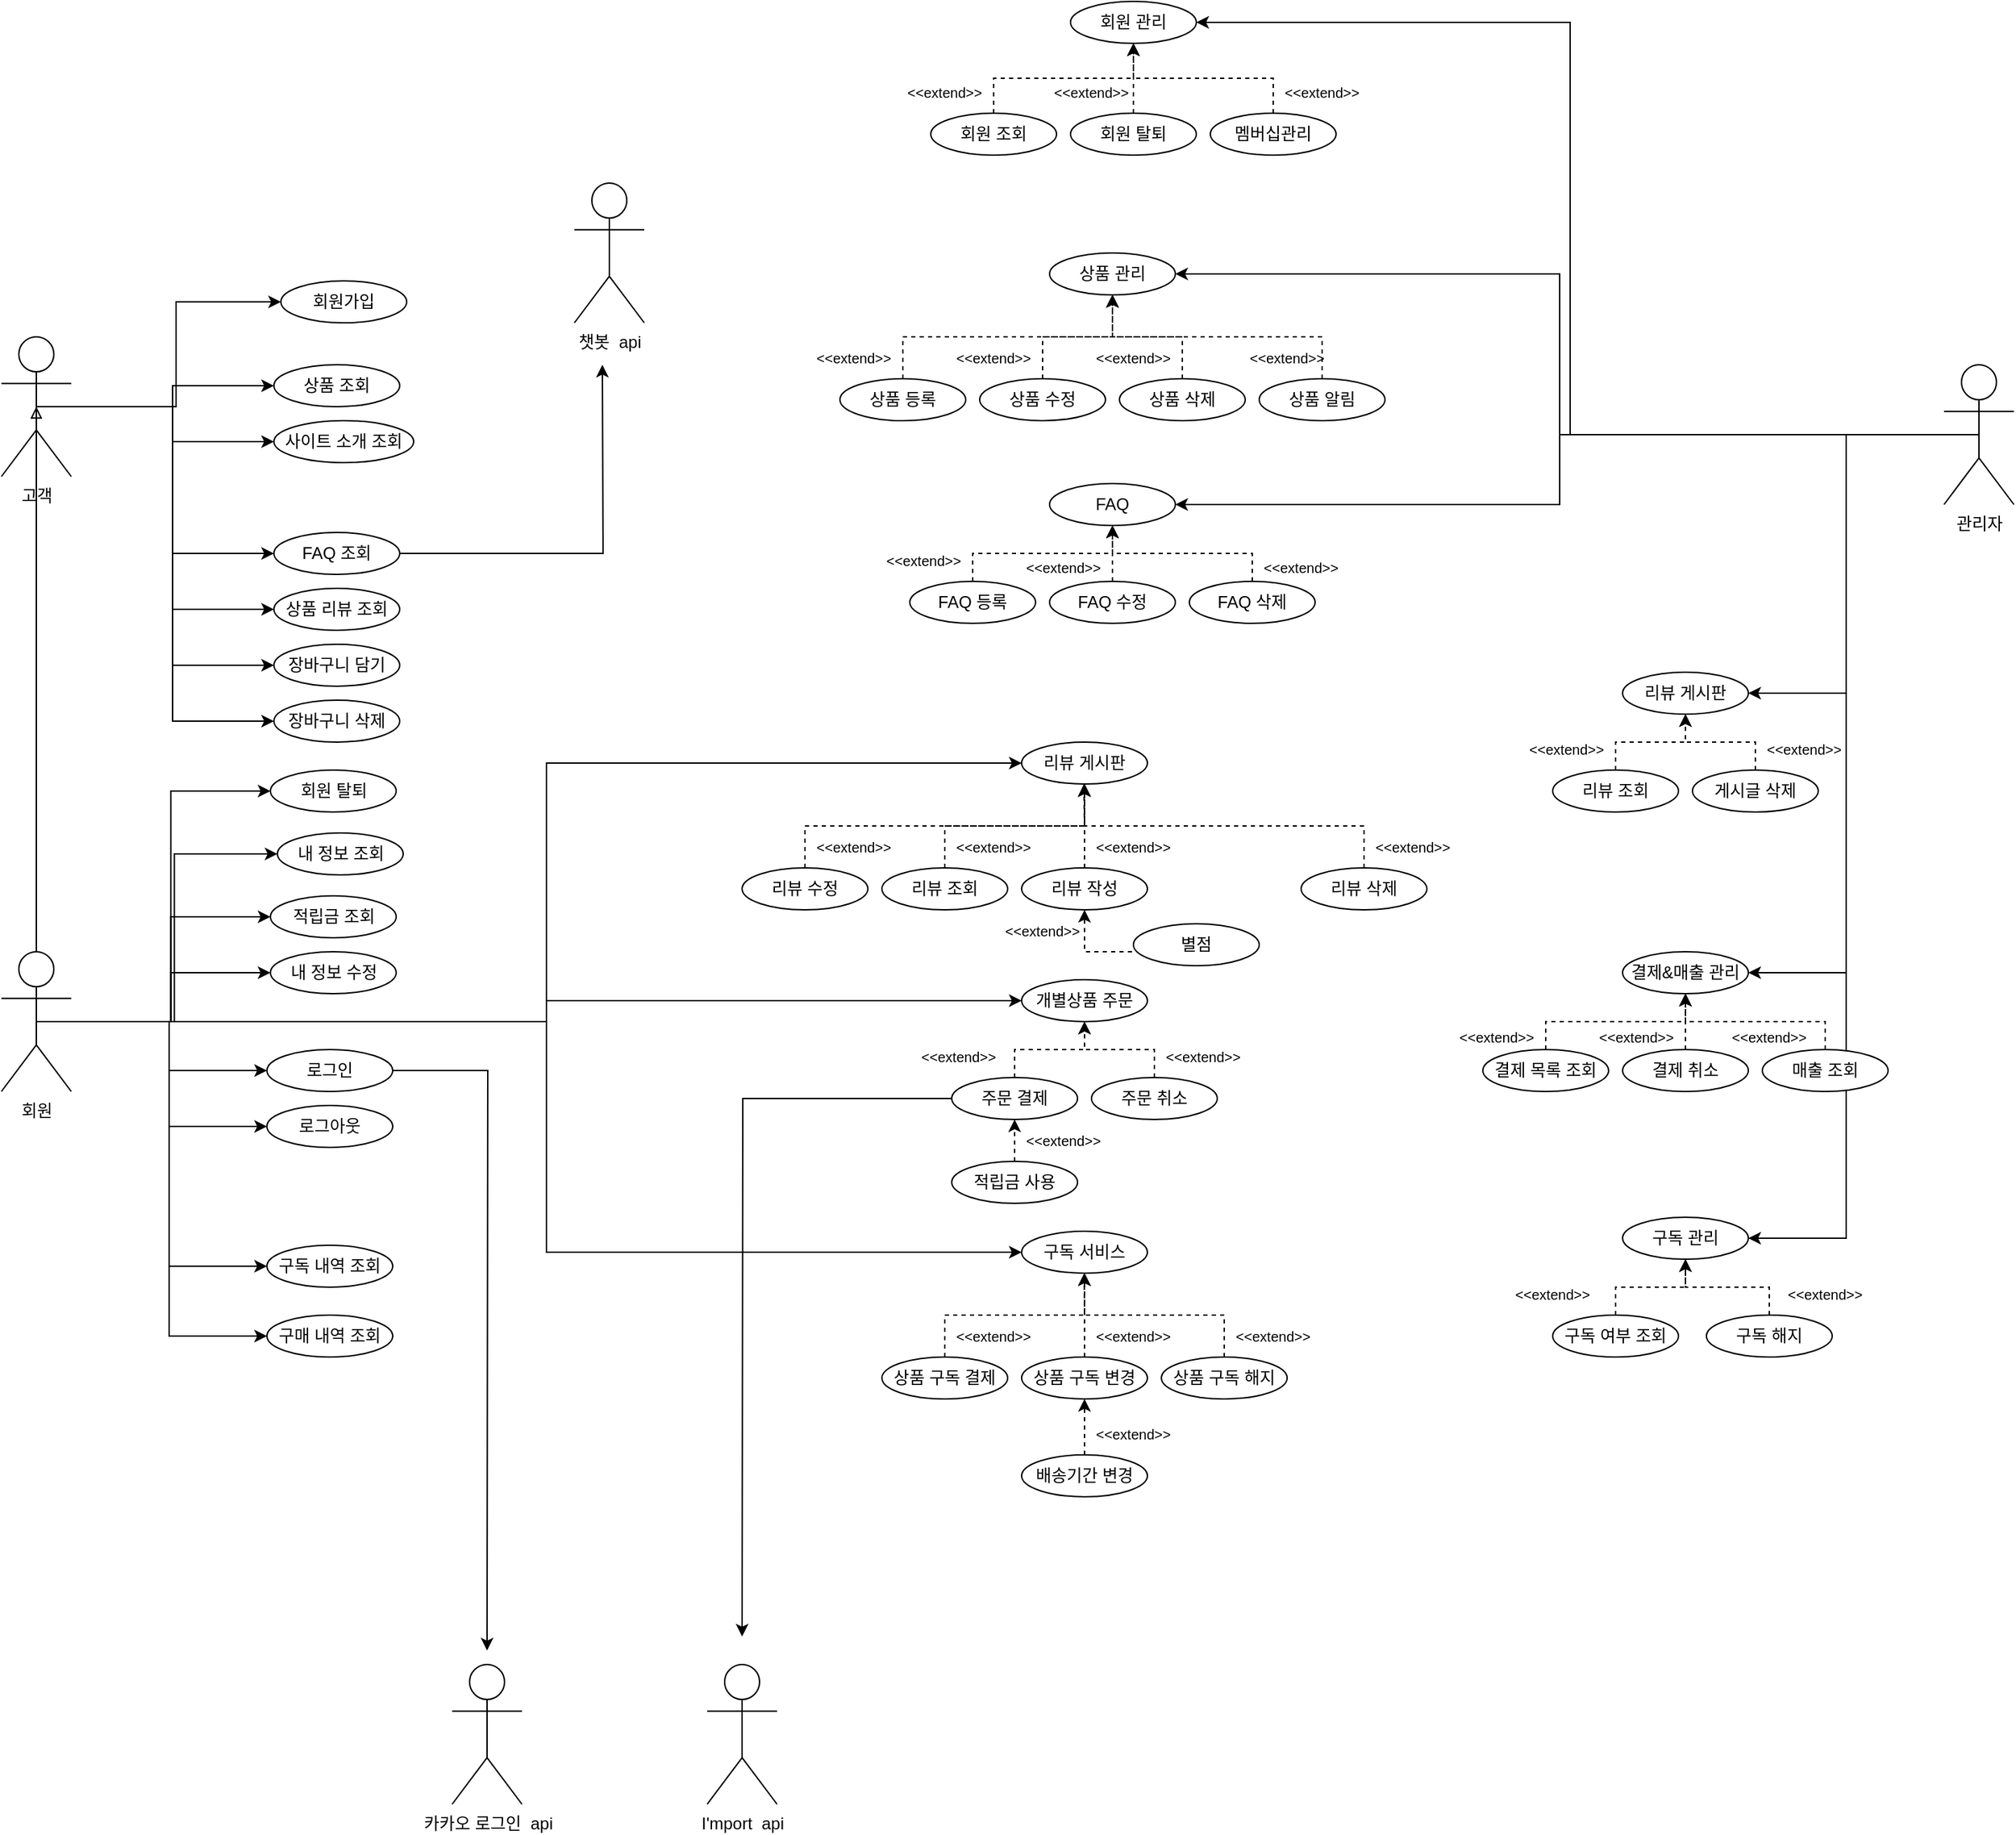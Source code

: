 <mxfile version="20.0.4" type="github">
  <diagram id="iUqigSehilur1FHUiSGE" name="Page-1">
    <mxGraphModel dx="2926" dy="2424" grid="1" gridSize="10" guides="1" tooltips="1" connect="1" arrows="1" fold="1" page="1" pageScale="1" pageWidth="1600" pageHeight="900" math="0" shadow="0">
      <root>
        <object label="" uglory="" id="0">
          <mxCell />
        </object>
        <mxCell id="1" parent="0" />
        <mxCell id="C1W2C7GjTu1IYE07mum1-136" style="edgeStyle=orthogonalEdgeStyle;rounded=0;orthogonalLoop=1;jettySize=auto;html=1;exitX=0.5;exitY=0.5;exitDx=0;exitDy=0;exitPerimeter=0;entryX=0;entryY=0.5;entryDx=0;entryDy=0;fontSize=10;" edge="1" parent="1" source="C1W2C7GjTu1IYE07mum1-1" target="C1W2C7GjTu1IYE07mum1-29">
          <mxGeometry relative="1" as="geometry" />
        </mxCell>
        <mxCell id="C1W2C7GjTu1IYE07mum1-138" style="edgeStyle=orthogonalEdgeStyle;rounded=0;orthogonalLoop=1;jettySize=auto;html=1;exitX=0.5;exitY=0.5;exitDx=0;exitDy=0;exitPerimeter=0;entryX=0;entryY=0.5;entryDx=0;entryDy=0;fontSize=10;" edge="1" parent="1" source="C1W2C7GjTu1IYE07mum1-1" target="C1W2C7GjTu1IYE07mum1-27">
          <mxGeometry relative="1" as="geometry" />
        </mxCell>
        <mxCell id="C1W2C7GjTu1IYE07mum1-139" style="edgeStyle=orthogonalEdgeStyle;rounded=0;orthogonalLoop=1;jettySize=auto;html=1;exitX=0.5;exitY=0.5;exitDx=0;exitDy=0;exitPerimeter=0;entryX=0;entryY=0.5;entryDx=0;entryDy=0;fontSize=10;" edge="1" parent="1" source="C1W2C7GjTu1IYE07mum1-1" target="C1W2C7GjTu1IYE07mum1-32">
          <mxGeometry relative="1" as="geometry" />
        </mxCell>
        <mxCell id="C1W2C7GjTu1IYE07mum1-140" style="edgeStyle=orthogonalEdgeStyle;rounded=0;orthogonalLoop=1;jettySize=auto;html=1;exitX=0.5;exitY=0.5;exitDx=0;exitDy=0;exitPerimeter=0;entryX=0;entryY=0.5;entryDx=0;entryDy=0;fontSize=10;" edge="1" parent="1" source="C1W2C7GjTu1IYE07mum1-1" target="C1W2C7GjTu1IYE07mum1-28">
          <mxGeometry relative="1" as="geometry" />
        </mxCell>
        <mxCell id="C1W2C7GjTu1IYE07mum1-141" style="edgeStyle=orthogonalEdgeStyle;rounded=0;orthogonalLoop=1;jettySize=auto;html=1;exitX=0.5;exitY=0.5;exitDx=0;exitDy=0;exitPerimeter=0;entryX=0;entryY=0.5;entryDx=0;entryDy=0;fontSize=10;" edge="1" parent="1" source="C1W2C7GjTu1IYE07mum1-1" target="C1W2C7GjTu1IYE07mum1-24">
          <mxGeometry relative="1" as="geometry" />
        </mxCell>
        <mxCell id="C1W2C7GjTu1IYE07mum1-142" style="edgeStyle=orthogonalEdgeStyle;rounded=0;orthogonalLoop=1;jettySize=auto;html=1;exitX=0.5;exitY=0.5;exitDx=0;exitDy=0;exitPerimeter=0;entryX=0;entryY=0.5;entryDx=0;entryDy=0;fontSize=10;" edge="1" parent="1" source="C1W2C7GjTu1IYE07mum1-1" target="C1W2C7GjTu1IYE07mum1-25">
          <mxGeometry relative="1" as="geometry" />
        </mxCell>
        <mxCell id="C1W2C7GjTu1IYE07mum1-144" style="edgeStyle=orthogonalEdgeStyle;rounded=0;orthogonalLoop=1;jettySize=auto;html=1;exitX=0.5;exitY=0.5;exitDx=0;exitDy=0;exitPerimeter=0;entryX=0;entryY=0.5;entryDx=0;entryDy=0;fontSize=10;" edge="1" parent="1" source="C1W2C7GjTu1IYE07mum1-1" target="C1W2C7GjTu1IYE07mum1-36">
          <mxGeometry relative="1" as="geometry" />
        </mxCell>
        <mxCell id="C1W2C7GjTu1IYE07mum1-145" style="edgeStyle=orthogonalEdgeStyle;rounded=0;orthogonalLoop=1;jettySize=auto;html=1;exitX=0.5;exitY=0.5;exitDx=0;exitDy=0;exitPerimeter=0;entryX=0;entryY=0.5;entryDx=0;entryDy=0;fontSize=10;" edge="1" parent="1" source="C1W2C7GjTu1IYE07mum1-1" target="C1W2C7GjTu1IYE07mum1-33">
          <mxGeometry relative="1" as="geometry" />
        </mxCell>
        <mxCell id="C1W2C7GjTu1IYE07mum1-146" style="edgeStyle=orthogonalEdgeStyle;rounded=0;orthogonalLoop=1;jettySize=auto;html=1;exitX=0.5;exitY=0.5;exitDx=0;exitDy=0;exitPerimeter=0;entryX=0;entryY=0.5;entryDx=0;entryDy=0;fontSize=10;" edge="1" parent="1" source="C1W2C7GjTu1IYE07mum1-1" target="C1W2C7GjTu1IYE07mum1-38">
          <mxGeometry relative="1" as="geometry" />
        </mxCell>
        <mxCell id="C1W2C7GjTu1IYE07mum1-147" style="edgeStyle=orthogonalEdgeStyle;rounded=0;orthogonalLoop=1;jettySize=auto;html=1;exitX=0.5;exitY=0.5;exitDx=0;exitDy=0;exitPerimeter=0;entryX=0;entryY=0.5;entryDx=0;entryDy=0;fontSize=10;" edge="1" parent="1" source="C1W2C7GjTu1IYE07mum1-1" target="C1W2C7GjTu1IYE07mum1-50">
          <mxGeometry relative="1" as="geometry" />
        </mxCell>
        <mxCell id="C1W2C7GjTu1IYE07mum1-149" style="edgeStyle=orthogonalEdgeStyle;rounded=0;orthogonalLoop=1;jettySize=auto;html=1;exitX=0.5;exitY=0.5;exitDx=0;exitDy=0;exitPerimeter=0;entryX=0;entryY=0.5;entryDx=0;entryDy=0;fontSize=10;" edge="1" parent="1" source="C1W2C7GjTu1IYE07mum1-1" target="C1W2C7GjTu1IYE07mum1-48">
          <mxGeometry relative="1" as="geometry" />
        </mxCell>
        <mxCell id="C1W2C7GjTu1IYE07mum1-151" style="edgeStyle=orthogonalEdgeStyle;rounded=0;orthogonalLoop=1;jettySize=auto;html=1;exitX=0.5;exitY=0.5;exitDx=0;exitDy=0;exitPerimeter=0;entryX=0.5;entryY=0.5;entryDx=0;entryDy=0;entryPerimeter=0;fontSize=10;endArrow=block;endFill=0;" edge="1" parent="1" source="C1W2C7GjTu1IYE07mum1-1" target="C1W2C7GjTu1IYE07mum1-4">
          <mxGeometry relative="1" as="geometry" />
        </mxCell>
        <mxCell id="C1W2C7GjTu1IYE07mum1-1" value="회원" style="shape=umlActor;verticalLabelPosition=bottom;verticalAlign=top;html=1;outlineConnect=0;" vertex="1" parent="1">
          <mxGeometry x="60" y="510" width="50" height="100" as="geometry" />
        </mxCell>
        <mxCell id="C1W2C7GjTu1IYE07mum1-128" style="edgeStyle=orthogonalEdgeStyle;rounded=0;orthogonalLoop=1;jettySize=auto;html=1;exitX=0.5;exitY=0.5;exitDx=0;exitDy=0;exitPerimeter=0;entryX=0;entryY=0.5;entryDx=0;entryDy=0;fontSize=10;" edge="1" parent="1" source="C1W2C7GjTu1IYE07mum1-4" target="C1W2C7GjTu1IYE07mum1-14">
          <mxGeometry relative="1" as="geometry" />
        </mxCell>
        <mxCell id="C1W2C7GjTu1IYE07mum1-129" style="edgeStyle=orthogonalEdgeStyle;rounded=0;orthogonalLoop=1;jettySize=auto;html=1;exitX=0.5;exitY=0.5;exitDx=0;exitDy=0;exitPerimeter=0;entryX=0;entryY=0.5;entryDx=0;entryDy=0;fontSize=10;" edge="1" parent="1" source="C1W2C7GjTu1IYE07mum1-4" target="C1W2C7GjTu1IYE07mum1-16">
          <mxGeometry relative="1" as="geometry" />
        </mxCell>
        <mxCell id="C1W2C7GjTu1IYE07mum1-130" style="edgeStyle=orthogonalEdgeStyle;rounded=0;orthogonalLoop=1;jettySize=auto;html=1;exitX=0.5;exitY=0.5;exitDx=0;exitDy=0;exitPerimeter=0;entryX=0;entryY=0.5;entryDx=0;entryDy=0;fontSize=10;" edge="1" parent="1" source="C1W2C7GjTu1IYE07mum1-4" target="C1W2C7GjTu1IYE07mum1-17">
          <mxGeometry relative="1" as="geometry" />
        </mxCell>
        <mxCell id="C1W2C7GjTu1IYE07mum1-131" style="edgeStyle=orthogonalEdgeStyle;rounded=0;orthogonalLoop=1;jettySize=auto;html=1;exitX=0.5;exitY=0.5;exitDx=0;exitDy=0;exitPerimeter=0;entryX=0;entryY=0.5;entryDx=0;entryDy=0;fontSize=10;" edge="1" parent="1" source="C1W2C7GjTu1IYE07mum1-4" target="C1W2C7GjTu1IYE07mum1-19">
          <mxGeometry relative="1" as="geometry" />
        </mxCell>
        <mxCell id="C1W2C7GjTu1IYE07mum1-132" style="edgeStyle=orthogonalEdgeStyle;rounded=0;orthogonalLoop=1;jettySize=auto;html=1;exitX=0.5;exitY=0.5;exitDx=0;exitDy=0;exitPerimeter=0;entryX=0;entryY=0.5;entryDx=0;entryDy=0;fontSize=10;" edge="1" parent="1" source="C1W2C7GjTu1IYE07mum1-4" target="C1W2C7GjTu1IYE07mum1-22">
          <mxGeometry relative="1" as="geometry" />
        </mxCell>
        <mxCell id="C1W2C7GjTu1IYE07mum1-133" style="edgeStyle=orthogonalEdgeStyle;rounded=0;orthogonalLoop=1;jettySize=auto;html=1;exitX=0.5;exitY=0.5;exitDx=0;exitDy=0;exitPerimeter=0;entryX=0;entryY=0.5;entryDx=0;entryDy=0;fontSize=10;" edge="1" parent="1" source="C1W2C7GjTu1IYE07mum1-4" target="C1W2C7GjTu1IYE07mum1-23">
          <mxGeometry relative="1" as="geometry" />
        </mxCell>
        <mxCell id="C1W2C7GjTu1IYE07mum1-134" style="edgeStyle=orthogonalEdgeStyle;rounded=0;orthogonalLoop=1;jettySize=auto;html=1;exitX=0.5;exitY=0.5;exitDx=0;exitDy=0;exitPerimeter=0;entryX=0;entryY=0.5;entryDx=0;entryDy=0;fontSize=10;" edge="1" parent="1" source="C1W2C7GjTu1IYE07mum1-4" target="C1W2C7GjTu1IYE07mum1-20">
          <mxGeometry relative="1" as="geometry" />
        </mxCell>
        <mxCell id="C1W2C7GjTu1IYE07mum1-4" value="고객" style="shape=umlActor;verticalLabelPosition=bottom;verticalAlign=top;html=1;outlineConnect=0;" vertex="1" parent="1">
          <mxGeometry x="60" y="70" width="50" height="100" as="geometry" />
        </mxCell>
        <mxCell id="C1W2C7GjTu1IYE07mum1-121" style="edgeStyle=orthogonalEdgeStyle;rounded=0;orthogonalLoop=1;jettySize=auto;html=1;exitX=0.5;exitY=0.5;exitDx=0;exitDy=0;exitPerimeter=0;entryX=1;entryY=0.5;entryDx=0;entryDy=0;fontSize=10;" edge="1" parent="1" source="C1W2C7GjTu1IYE07mum1-6" target="C1W2C7GjTu1IYE07mum1-60">
          <mxGeometry relative="1" as="geometry" />
        </mxCell>
        <mxCell id="C1W2C7GjTu1IYE07mum1-122" style="edgeStyle=orthogonalEdgeStyle;rounded=0;orthogonalLoop=1;jettySize=auto;html=1;exitX=0.5;exitY=0.5;exitDx=0;exitDy=0;exitPerimeter=0;entryX=1;entryY=0.5;entryDx=0;entryDy=0;fontSize=10;" edge="1" parent="1" source="C1W2C7GjTu1IYE07mum1-6" target="C1W2C7GjTu1IYE07mum1-63">
          <mxGeometry relative="1" as="geometry" />
        </mxCell>
        <mxCell id="C1W2C7GjTu1IYE07mum1-123" style="edgeStyle=orthogonalEdgeStyle;rounded=0;orthogonalLoop=1;jettySize=auto;html=1;exitX=0.5;exitY=0.5;exitDx=0;exitDy=0;exitPerimeter=0;entryX=1;entryY=0.5;entryDx=0;entryDy=0;fontSize=10;" edge="1" parent="1" source="C1W2C7GjTu1IYE07mum1-6" target="C1W2C7GjTu1IYE07mum1-79">
          <mxGeometry relative="1" as="geometry" />
        </mxCell>
        <mxCell id="C1W2C7GjTu1IYE07mum1-124" style="edgeStyle=orthogonalEdgeStyle;rounded=0;orthogonalLoop=1;jettySize=auto;html=1;exitX=0.5;exitY=0.5;exitDx=0;exitDy=0;exitPerimeter=0;entryX=1;entryY=0.5;entryDx=0;entryDy=0;fontSize=10;" edge="1" parent="1" source="C1W2C7GjTu1IYE07mum1-6" target="C1W2C7GjTu1IYE07mum1-76">
          <mxGeometry relative="1" as="geometry" />
        </mxCell>
        <mxCell id="C1W2C7GjTu1IYE07mum1-125" style="edgeStyle=orthogonalEdgeStyle;rounded=0;orthogonalLoop=1;jettySize=auto;html=1;exitX=0.5;exitY=0.5;exitDx=0;exitDy=0;exitPerimeter=0;entryX=1;entryY=0.5;entryDx=0;entryDy=0;fontSize=10;" edge="1" parent="1" source="C1W2C7GjTu1IYE07mum1-6" target="C1W2C7GjTu1IYE07mum1-67">
          <mxGeometry relative="1" as="geometry" />
        </mxCell>
        <mxCell id="C1W2C7GjTu1IYE07mum1-126" style="edgeStyle=orthogonalEdgeStyle;rounded=0;orthogonalLoop=1;jettySize=auto;html=1;exitX=0.5;exitY=0.5;exitDx=0;exitDy=0;exitPerimeter=0;entryX=1;entryY=0.5;entryDx=0;entryDy=0;fontSize=10;" edge="1" parent="1" source="C1W2C7GjTu1IYE07mum1-6" target="C1W2C7GjTu1IYE07mum1-71">
          <mxGeometry relative="1" as="geometry" />
        </mxCell>
        <mxCell id="C1W2C7GjTu1IYE07mum1-6" value="관리자" style="shape=umlActor;verticalLabelPosition=bottom;verticalAlign=top;html=1;outlineConnect=0;" vertex="1" parent="1">
          <mxGeometry x="1450" y="90" width="50" height="100" as="geometry" />
        </mxCell>
        <mxCell id="C1W2C7GjTu1IYE07mum1-14" value="회원가입" style="ellipse;whiteSpace=wrap;html=1;" vertex="1" parent="1">
          <mxGeometry x="260" y="30" width="90" height="30" as="geometry" />
        </mxCell>
        <mxCell id="C1W2C7GjTu1IYE07mum1-16" value="상품 조회" style="ellipse;whiteSpace=wrap;html=1;" vertex="1" parent="1">
          <mxGeometry x="255" y="90" width="90" height="30" as="geometry" />
        </mxCell>
        <mxCell id="C1W2C7GjTu1IYE07mum1-17" value="사이트 소개 조회" style="ellipse;whiteSpace=wrap;html=1;" vertex="1" parent="1">
          <mxGeometry x="255" y="130" width="100" height="30" as="geometry" />
        </mxCell>
        <mxCell id="C1W2C7GjTu1IYE07mum1-180" style="edgeStyle=orthogonalEdgeStyle;rounded=0;orthogonalLoop=1;jettySize=auto;html=1;exitX=1;exitY=0.5;exitDx=0;exitDy=0;fontSize=10;endArrow=classic;endFill=1;" edge="1" parent="1" source="C1W2C7GjTu1IYE07mum1-19">
          <mxGeometry relative="1" as="geometry">
            <mxPoint x="490" y="90" as="targetPoint" />
          </mxGeometry>
        </mxCell>
        <mxCell id="C1W2C7GjTu1IYE07mum1-19" value="FAQ 조회" style="ellipse;whiteSpace=wrap;html=1;" vertex="1" parent="1">
          <mxGeometry x="255" y="210" width="90" height="30" as="geometry" />
        </mxCell>
        <mxCell id="C1W2C7GjTu1IYE07mum1-20" value="장바구니 삭제" style="ellipse;whiteSpace=wrap;html=1;" vertex="1" parent="1">
          <mxGeometry x="255" y="330" width="90" height="30" as="geometry" />
        </mxCell>
        <mxCell id="C1W2C7GjTu1IYE07mum1-22" value="상품 리뷰 조회" style="ellipse;whiteSpace=wrap;html=1;" vertex="1" parent="1">
          <mxGeometry x="255" y="250" width="90" height="30" as="geometry" />
        </mxCell>
        <mxCell id="C1W2C7GjTu1IYE07mum1-23" value="장바구니 담기" style="ellipse;whiteSpace=wrap;html=1;" vertex="1" parent="1">
          <mxGeometry x="255" y="290" width="90" height="30" as="geometry" />
        </mxCell>
        <mxCell id="C1W2C7GjTu1IYE07mum1-172" style="edgeStyle=orthogonalEdgeStyle;rounded=0;orthogonalLoop=1;jettySize=auto;html=1;exitX=1;exitY=0.5;exitDx=0;exitDy=0;entryX=0.5;entryY=0;entryDx=0;entryDy=0;fontSize=10;endArrow=classic;endFill=1;" edge="1" parent="1" source="C1W2C7GjTu1IYE07mum1-24">
          <mxGeometry relative="1" as="geometry">
            <mxPoint x="407.5" y="1010" as="targetPoint" />
          </mxGeometry>
        </mxCell>
        <mxCell id="C1W2C7GjTu1IYE07mum1-24" value="로그인" style="ellipse;whiteSpace=wrap;html=1;" vertex="1" parent="1">
          <mxGeometry x="250" y="580" width="90" height="30" as="geometry" />
        </mxCell>
        <mxCell id="C1W2C7GjTu1IYE07mum1-25" value="로그아웃" style="ellipse;whiteSpace=wrap;html=1;" vertex="1" parent="1">
          <mxGeometry x="250" y="620" width="90" height="30" as="geometry" />
        </mxCell>
        <mxCell id="C1W2C7GjTu1IYE07mum1-167" style="edgeStyle=orthogonalEdgeStyle;rounded=0;orthogonalLoop=1;jettySize=auto;html=1;exitX=0.5;exitY=0;exitDx=0;exitDy=0;entryX=0.5;entryY=1;entryDx=0;entryDy=0;dashed=1;fontSize=10;endArrow=classic;endFill=1;" edge="1" parent="1" source="C1W2C7GjTu1IYE07mum1-26" target="C1W2C7GjTu1IYE07mum1-45">
          <mxGeometry relative="1" as="geometry" />
        </mxCell>
        <mxCell id="C1W2C7GjTu1IYE07mum1-26" value="적립금 사용" style="ellipse;whiteSpace=wrap;html=1;" vertex="1" parent="1">
          <mxGeometry x="740" y="660" width="90" height="30" as="geometry" />
        </mxCell>
        <mxCell id="C1W2C7GjTu1IYE07mum1-27" value="내 정보 조회" style="ellipse;whiteSpace=wrap;html=1;" vertex="1" parent="1">
          <mxGeometry x="257.5" y="425" width="90" height="30" as="geometry" />
        </mxCell>
        <mxCell id="C1W2C7GjTu1IYE07mum1-28" value="내 정보 수정" style="ellipse;whiteSpace=wrap;html=1;" vertex="1" parent="1">
          <mxGeometry x="252.5" y="510" width="90" height="30" as="geometry" />
        </mxCell>
        <mxCell id="C1W2C7GjTu1IYE07mum1-29" value="회원 탈퇴" style="ellipse;whiteSpace=wrap;html=1;" vertex="1" parent="1">
          <mxGeometry x="252.5" y="380" width="90" height="30" as="geometry" />
        </mxCell>
        <mxCell id="C1W2C7GjTu1IYE07mum1-32" value="적립금 조회" style="ellipse;whiteSpace=wrap;html=1;" vertex="1" parent="1">
          <mxGeometry x="252.5" y="470" width="90" height="30" as="geometry" />
        </mxCell>
        <mxCell id="C1W2C7GjTu1IYE07mum1-33" value="구매 내역 조회" style="ellipse;whiteSpace=wrap;html=1;" vertex="1" parent="1">
          <mxGeometry x="250" y="770" width="90" height="30" as="geometry" />
        </mxCell>
        <mxCell id="C1W2C7GjTu1IYE07mum1-36" value="구독 내역 조회" style="ellipse;whiteSpace=wrap;html=1;" vertex="1" parent="1">
          <mxGeometry x="250" y="720" width="90" height="30" as="geometry" />
        </mxCell>
        <mxCell id="C1W2C7GjTu1IYE07mum1-38" value="구독 서비스" style="ellipse;whiteSpace=wrap;html=1;" vertex="1" parent="1">
          <mxGeometry x="790" y="710" width="90" height="30" as="geometry" />
        </mxCell>
        <mxCell id="C1W2C7GjTu1IYE07mum1-107" style="edgeStyle=orthogonalEdgeStyle;rounded=0;orthogonalLoop=1;jettySize=auto;html=1;exitX=0.5;exitY=0;exitDx=0;exitDy=0;entryX=0.5;entryY=1;entryDx=0;entryDy=0;dashed=1;" edge="1" parent="1" source="C1W2C7GjTu1IYE07mum1-39" target="C1W2C7GjTu1IYE07mum1-38">
          <mxGeometry relative="1" as="geometry" />
        </mxCell>
        <mxCell id="C1W2C7GjTu1IYE07mum1-39" value="상품 구독 결제" style="ellipse;whiteSpace=wrap;html=1;" vertex="1" parent="1">
          <mxGeometry x="690" y="800" width="90" height="30" as="geometry" />
        </mxCell>
        <mxCell id="C1W2C7GjTu1IYE07mum1-108" style="edgeStyle=orthogonalEdgeStyle;rounded=0;orthogonalLoop=1;jettySize=auto;html=1;exitX=0.5;exitY=0;exitDx=0;exitDy=0;dashed=1;" edge="1" parent="1" source="C1W2C7GjTu1IYE07mum1-40">
          <mxGeometry relative="1" as="geometry">
            <mxPoint x="834.8" y="740" as="targetPoint" />
          </mxGeometry>
        </mxCell>
        <mxCell id="C1W2C7GjTu1IYE07mum1-40" value="상품 구독 변경" style="ellipse;whiteSpace=wrap;html=1;" vertex="1" parent="1">
          <mxGeometry x="790" y="800" width="90" height="30" as="geometry" />
        </mxCell>
        <mxCell id="C1W2C7GjTu1IYE07mum1-109" style="edgeStyle=orthogonalEdgeStyle;rounded=0;orthogonalLoop=1;jettySize=auto;html=1;exitX=0.5;exitY=0;exitDx=0;exitDy=0;entryX=0.5;entryY=1;entryDx=0;entryDy=0;dashed=1;" edge="1" parent="1" source="C1W2C7GjTu1IYE07mum1-41" target="C1W2C7GjTu1IYE07mum1-38">
          <mxGeometry relative="1" as="geometry" />
        </mxCell>
        <mxCell id="C1W2C7GjTu1IYE07mum1-41" value="상품 구독 해지" style="ellipse;whiteSpace=wrap;html=1;" vertex="1" parent="1">
          <mxGeometry x="890" y="800" width="90" height="30" as="geometry" />
        </mxCell>
        <mxCell id="C1W2C7GjTu1IYE07mum1-115" style="edgeStyle=orthogonalEdgeStyle;rounded=0;orthogonalLoop=1;jettySize=auto;html=1;exitX=0.5;exitY=0;exitDx=0;exitDy=0;entryX=0.5;entryY=1;entryDx=0;entryDy=0;fontSize=10;dashed=1;" edge="1" parent="1" source="C1W2C7GjTu1IYE07mum1-43" target="C1W2C7GjTu1IYE07mum1-48">
          <mxGeometry relative="1" as="geometry" />
        </mxCell>
        <mxCell id="C1W2C7GjTu1IYE07mum1-43" value="주문 취소" style="ellipse;whiteSpace=wrap;html=1;" vertex="1" parent="1">
          <mxGeometry x="840" y="600" width="90" height="30" as="geometry" />
        </mxCell>
        <mxCell id="C1W2C7GjTu1IYE07mum1-114" style="edgeStyle=orthogonalEdgeStyle;rounded=0;orthogonalLoop=1;jettySize=auto;html=1;exitX=0.5;exitY=0;exitDx=0;exitDy=0;fontSize=10;dashed=1;" edge="1" parent="1" source="C1W2C7GjTu1IYE07mum1-45" target="C1W2C7GjTu1IYE07mum1-48">
          <mxGeometry relative="1" as="geometry" />
        </mxCell>
        <mxCell id="C1W2C7GjTu1IYE07mum1-201" style="edgeStyle=orthogonalEdgeStyle;rounded=0;orthogonalLoop=1;jettySize=auto;html=1;exitX=0;exitY=0.5;exitDx=0;exitDy=0;fontSize=10;endArrow=classic;endFill=1;" edge="1" parent="1" source="C1W2C7GjTu1IYE07mum1-45">
          <mxGeometry relative="1" as="geometry">
            <mxPoint x="590" y="1000" as="targetPoint" />
          </mxGeometry>
        </mxCell>
        <mxCell id="C1W2C7GjTu1IYE07mum1-45" value="주문 결제" style="ellipse;whiteSpace=wrap;html=1;" vertex="1" parent="1">
          <mxGeometry x="740" y="600" width="90" height="30" as="geometry" />
        </mxCell>
        <mxCell id="C1W2C7GjTu1IYE07mum1-48" value="개별상품 주문" style="ellipse;whiteSpace=wrap;html=1;" vertex="1" parent="1">
          <mxGeometry x="790" y="530" width="90" height="30" as="geometry" />
        </mxCell>
        <mxCell id="C1W2C7GjTu1IYE07mum1-112" style="edgeStyle=orthogonalEdgeStyle;rounded=0;orthogonalLoop=1;jettySize=auto;html=1;exitX=0.5;exitY=0;exitDx=0;exitDy=0;entryX=0.5;entryY=1;entryDx=0;entryDy=0;dashed=1;" edge="1" parent="1" source="C1W2C7GjTu1IYE07mum1-49" target="C1W2C7GjTu1IYE07mum1-40">
          <mxGeometry relative="1" as="geometry" />
        </mxCell>
        <mxCell id="C1W2C7GjTu1IYE07mum1-49" value="배송기간 변경" style="ellipse;whiteSpace=wrap;html=1;" vertex="1" parent="1">
          <mxGeometry x="790" y="870" width="90" height="30" as="geometry" />
        </mxCell>
        <mxCell id="C1W2C7GjTu1IYE07mum1-50" value="리뷰 게시판" style="ellipse;whiteSpace=wrap;html=1;" vertex="1" parent="1">
          <mxGeometry x="790" y="360" width="90" height="30" as="geometry" />
        </mxCell>
        <mxCell id="C1W2C7GjTu1IYE07mum1-98" style="edgeStyle=orthogonalEdgeStyle;rounded=0;orthogonalLoop=1;jettySize=auto;html=1;exitX=0.5;exitY=0;exitDx=0;exitDy=0;entryX=0.5;entryY=1;entryDx=0;entryDy=0;dashed=1;" edge="1" parent="1" source="C1W2C7GjTu1IYE07mum1-51" target="C1W2C7GjTu1IYE07mum1-50">
          <mxGeometry relative="1" as="geometry" />
        </mxCell>
        <mxCell id="C1W2C7GjTu1IYE07mum1-51" value="리뷰 조회" style="ellipse;whiteSpace=wrap;html=1;" vertex="1" parent="1">
          <mxGeometry x="690" y="450" width="90" height="30" as="geometry" />
        </mxCell>
        <mxCell id="C1W2C7GjTu1IYE07mum1-99" style="edgeStyle=orthogonalEdgeStyle;rounded=0;orthogonalLoop=1;jettySize=auto;html=1;exitX=0.5;exitY=0;exitDx=0;exitDy=0;dashed=1;" edge="1" parent="1" source="C1W2C7GjTu1IYE07mum1-52">
          <mxGeometry relative="1" as="geometry">
            <mxPoint x="834.571" y="390" as="targetPoint" />
          </mxGeometry>
        </mxCell>
        <mxCell id="C1W2C7GjTu1IYE07mum1-52" value="리뷰 작성" style="ellipse;whiteSpace=wrap;html=1;" vertex="1" parent="1">
          <mxGeometry x="790" y="450" width="90" height="30" as="geometry" />
        </mxCell>
        <mxCell id="C1W2C7GjTu1IYE07mum1-162" style="edgeStyle=orthogonalEdgeStyle;rounded=0;orthogonalLoop=1;jettySize=auto;html=1;exitX=0.5;exitY=0;exitDx=0;exitDy=0;entryX=0.5;entryY=1;entryDx=0;entryDy=0;dashed=1;fontSize=10;endArrow=classic;endFill=1;" edge="1" parent="1" source="C1W2C7GjTu1IYE07mum1-56" target="C1W2C7GjTu1IYE07mum1-52">
          <mxGeometry relative="1" as="geometry">
            <Array as="points">
              <mxPoint x="915" y="510" />
              <mxPoint x="835" y="510" />
            </Array>
          </mxGeometry>
        </mxCell>
        <mxCell id="C1W2C7GjTu1IYE07mum1-56" value="별점" style="ellipse;whiteSpace=wrap;html=1;" vertex="1" parent="1">
          <mxGeometry x="870" y="490" width="90" height="30" as="geometry" />
        </mxCell>
        <mxCell id="C1W2C7GjTu1IYE07mum1-60" value="회원 관리" style="ellipse;whiteSpace=wrap;html=1;" vertex="1" parent="1">
          <mxGeometry x="825" y="-170" width="90" height="30" as="geometry" />
        </mxCell>
        <mxCell id="C1W2C7GjTu1IYE07mum1-102" style="edgeStyle=orthogonalEdgeStyle;rounded=0;orthogonalLoop=1;jettySize=auto;html=1;exitX=0.5;exitY=0;exitDx=0;exitDy=0;entryX=0.5;entryY=1;entryDx=0;entryDy=0;dashed=1;" edge="1" parent="1" source="C1W2C7GjTu1IYE07mum1-61" target="C1W2C7GjTu1IYE07mum1-60">
          <mxGeometry relative="1" as="geometry" />
        </mxCell>
        <mxCell id="C1W2C7GjTu1IYE07mum1-61" value="회원 조회" style="ellipse;whiteSpace=wrap;html=1;" vertex="1" parent="1">
          <mxGeometry x="725" y="-90" width="90" height="30" as="geometry" />
        </mxCell>
        <mxCell id="C1W2C7GjTu1IYE07mum1-103" style="edgeStyle=orthogonalEdgeStyle;rounded=0;orthogonalLoop=1;jettySize=auto;html=1;exitX=0.5;exitY=0;exitDx=0;exitDy=0;dashed=1;" edge="1" parent="1" source="C1W2C7GjTu1IYE07mum1-62">
          <mxGeometry relative="1" as="geometry">
            <mxPoint x="870.048" y="-140" as="targetPoint" />
          </mxGeometry>
        </mxCell>
        <mxCell id="C1W2C7GjTu1IYE07mum1-62" value="회원 탈퇴" style="ellipse;whiteSpace=wrap;html=1;" vertex="1" parent="1">
          <mxGeometry x="825" y="-90" width="90" height="30" as="geometry" />
        </mxCell>
        <mxCell id="C1W2C7GjTu1IYE07mum1-63" value="상품 관리" style="ellipse;whiteSpace=wrap;html=1;" vertex="1" parent="1">
          <mxGeometry x="810" y="10" width="90" height="30" as="geometry" />
        </mxCell>
        <mxCell id="C1W2C7GjTu1IYE07mum1-94" style="edgeStyle=orthogonalEdgeStyle;rounded=0;orthogonalLoop=1;jettySize=auto;html=1;exitX=0.5;exitY=0;exitDx=0;exitDy=0;entryX=0.5;entryY=1;entryDx=0;entryDy=0;dashed=1;" edge="1" parent="1" source="C1W2C7GjTu1IYE07mum1-64" target="C1W2C7GjTu1IYE07mum1-63">
          <mxGeometry relative="1" as="geometry" />
        </mxCell>
        <mxCell id="C1W2C7GjTu1IYE07mum1-64" value="상품 등록" style="ellipse;whiteSpace=wrap;html=1;" vertex="1" parent="1">
          <mxGeometry x="660" y="100" width="90" height="30" as="geometry" />
        </mxCell>
        <mxCell id="C1W2C7GjTu1IYE07mum1-95" style="edgeStyle=orthogonalEdgeStyle;rounded=0;orthogonalLoop=1;jettySize=auto;html=1;exitX=0.5;exitY=0;exitDx=0;exitDy=0;entryX=0.5;entryY=1;entryDx=0;entryDy=0;dashed=1;" edge="1" parent="1" source="C1W2C7GjTu1IYE07mum1-65" target="C1W2C7GjTu1IYE07mum1-63">
          <mxGeometry relative="1" as="geometry">
            <mxPoint x="1200" y="770" as="targetPoint" />
          </mxGeometry>
        </mxCell>
        <mxCell id="C1W2C7GjTu1IYE07mum1-65" value="상품 수정" style="ellipse;whiteSpace=wrap;html=1;" vertex="1" parent="1">
          <mxGeometry x="760" y="100" width="90" height="30" as="geometry" />
        </mxCell>
        <mxCell id="C1W2C7GjTu1IYE07mum1-96" style="edgeStyle=orthogonalEdgeStyle;rounded=0;orthogonalLoop=1;jettySize=auto;html=1;exitX=0.5;exitY=0;exitDx=0;exitDy=0;entryX=0.5;entryY=1;entryDx=0;entryDy=0;dashed=1;" edge="1" parent="1" source="C1W2C7GjTu1IYE07mum1-66" target="C1W2C7GjTu1IYE07mum1-63">
          <mxGeometry relative="1" as="geometry" />
        </mxCell>
        <mxCell id="C1W2C7GjTu1IYE07mum1-66" value="상품 삭제" style="ellipse;whiteSpace=wrap;html=1;" vertex="1" parent="1">
          <mxGeometry x="860" y="100" width="90" height="30" as="geometry" />
        </mxCell>
        <mxCell id="C1W2C7GjTu1IYE07mum1-67" value="결제&amp;amp;매출 관리" style="ellipse;whiteSpace=wrap;html=1;" vertex="1" parent="1">
          <mxGeometry x="1220" y="510" width="90" height="30" as="geometry" />
        </mxCell>
        <mxCell id="C1W2C7GjTu1IYE07mum1-91" style="edgeStyle=orthogonalEdgeStyle;rounded=0;orthogonalLoop=1;jettySize=auto;html=1;exitX=0.5;exitY=0;exitDx=0;exitDy=0;entryX=0.5;entryY=1;entryDx=0;entryDy=0;dashed=1;" edge="1" parent="1" source="C1W2C7GjTu1IYE07mum1-68" target="C1W2C7GjTu1IYE07mum1-67">
          <mxGeometry relative="1" as="geometry" />
        </mxCell>
        <mxCell id="C1W2C7GjTu1IYE07mum1-68" value="결제 목록 조회" style="ellipse;whiteSpace=wrap;html=1;" vertex="1" parent="1">
          <mxGeometry x="1120" y="580" width="90" height="30" as="geometry" />
        </mxCell>
        <mxCell id="C1W2C7GjTu1IYE07mum1-92" style="edgeStyle=orthogonalEdgeStyle;rounded=0;orthogonalLoop=1;jettySize=auto;html=1;exitX=0.5;exitY=0;exitDx=0;exitDy=0;entryX=0.5;entryY=1;entryDx=0;entryDy=0;dashed=1;" edge="1" parent="1" source="C1W2C7GjTu1IYE07mum1-69" target="C1W2C7GjTu1IYE07mum1-67">
          <mxGeometry relative="1" as="geometry" />
        </mxCell>
        <mxCell id="C1W2C7GjTu1IYE07mum1-69" value="결제 취소" style="ellipse;whiteSpace=wrap;html=1;" vertex="1" parent="1">
          <mxGeometry x="1220" y="580" width="90" height="30" as="geometry" />
        </mxCell>
        <mxCell id="C1W2C7GjTu1IYE07mum1-71" value="구독 관리" style="ellipse;whiteSpace=wrap;html=1;" vertex="1" parent="1">
          <mxGeometry x="1220" y="700" width="90" height="30" as="geometry" />
        </mxCell>
        <mxCell id="C1W2C7GjTu1IYE07mum1-93" style="edgeStyle=orthogonalEdgeStyle;rounded=0;orthogonalLoop=1;jettySize=auto;html=1;exitX=0.5;exitY=0;exitDx=0;exitDy=0;entryX=0.5;entryY=1;entryDx=0;entryDy=0;dashed=1;" edge="1" parent="1" source="C1W2C7GjTu1IYE07mum1-72" target="C1W2C7GjTu1IYE07mum1-67">
          <mxGeometry relative="1" as="geometry" />
        </mxCell>
        <mxCell id="C1W2C7GjTu1IYE07mum1-72" value="매출 조회" style="ellipse;whiteSpace=wrap;html=1;" vertex="1" parent="1">
          <mxGeometry x="1320" y="580" width="90" height="30" as="geometry" />
        </mxCell>
        <mxCell id="C1W2C7GjTu1IYE07mum1-89" style="edgeStyle=orthogonalEdgeStyle;rounded=0;orthogonalLoop=1;jettySize=auto;html=1;exitX=0.5;exitY=0;exitDx=0;exitDy=0;entryX=0.5;entryY=1;entryDx=0;entryDy=0;dashed=1;" edge="1" parent="1" source="C1W2C7GjTu1IYE07mum1-73" target="C1W2C7GjTu1IYE07mum1-71">
          <mxGeometry relative="1" as="geometry" />
        </mxCell>
        <mxCell id="C1W2C7GjTu1IYE07mum1-73" value="구독 여부 조회" style="ellipse;whiteSpace=wrap;html=1;" vertex="1" parent="1">
          <mxGeometry x="1170" y="770" width="90" height="30" as="geometry" />
        </mxCell>
        <mxCell id="C1W2C7GjTu1IYE07mum1-90" style="edgeStyle=orthogonalEdgeStyle;rounded=0;orthogonalLoop=1;jettySize=auto;html=1;exitX=0.5;exitY=0;exitDx=0;exitDy=0;entryX=0.5;entryY=1;entryDx=0;entryDy=0;dashed=1;" edge="1" parent="1" source="C1W2C7GjTu1IYE07mum1-74" target="C1W2C7GjTu1IYE07mum1-71">
          <mxGeometry relative="1" as="geometry" />
        </mxCell>
        <mxCell id="C1W2C7GjTu1IYE07mum1-74" value="구독 해지" style="ellipse;whiteSpace=wrap;html=1;fontStyle=0" vertex="1" parent="1">
          <mxGeometry x="1280" y="770" width="90" height="30" as="geometry" />
        </mxCell>
        <mxCell id="C1W2C7GjTu1IYE07mum1-97" style="edgeStyle=orthogonalEdgeStyle;rounded=0;orthogonalLoop=1;jettySize=auto;html=1;exitX=0.5;exitY=0;exitDx=0;exitDy=0;entryX=0.5;entryY=1;entryDx=0;entryDy=0;dashed=1;" edge="1" parent="1" source="C1W2C7GjTu1IYE07mum1-75" target="C1W2C7GjTu1IYE07mum1-63">
          <mxGeometry relative="1" as="geometry">
            <mxPoint x="1190" y="740" as="targetPoint" />
          </mxGeometry>
        </mxCell>
        <mxCell id="C1W2C7GjTu1IYE07mum1-75" value="상품 알림" style="ellipse;whiteSpace=wrap;html=1;" vertex="1" parent="1">
          <mxGeometry x="960" y="100" width="90" height="30" as="geometry" />
        </mxCell>
        <mxCell id="C1W2C7GjTu1IYE07mum1-76" value="리뷰 게시판" style="ellipse;whiteSpace=wrap;html=1;" vertex="1" parent="1">
          <mxGeometry x="1220" y="310" width="90" height="30" as="geometry" />
        </mxCell>
        <mxCell id="C1W2C7GjTu1IYE07mum1-87" style="edgeStyle=orthogonalEdgeStyle;rounded=0;orthogonalLoop=1;jettySize=auto;html=1;exitX=0.5;exitY=0;exitDx=0;exitDy=0;entryX=0.5;entryY=1;entryDx=0;entryDy=0;dashed=1;" edge="1" parent="1" source="C1W2C7GjTu1IYE07mum1-77" target="C1W2C7GjTu1IYE07mum1-76">
          <mxGeometry relative="1" as="geometry" />
        </mxCell>
        <mxCell id="C1W2C7GjTu1IYE07mum1-77" value="리뷰 조회" style="ellipse;whiteSpace=wrap;html=1;" vertex="1" parent="1">
          <mxGeometry x="1170" y="380" width="90" height="30" as="geometry" />
        </mxCell>
        <mxCell id="C1W2C7GjTu1IYE07mum1-88" style="edgeStyle=orthogonalEdgeStyle;rounded=0;orthogonalLoop=1;jettySize=auto;html=1;exitX=0.5;exitY=0;exitDx=0;exitDy=0;entryX=0.5;entryY=1;entryDx=0;entryDy=0;dashed=1;" edge="1" parent="1" source="C1W2C7GjTu1IYE07mum1-78" target="C1W2C7GjTu1IYE07mum1-76">
          <mxGeometry relative="1" as="geometry" />
        </mxCell>
        <mxCell id="C1W2C7GjTu1IYE07mum1-78" value="게시글 삭제" style="ellipse;whiteSpace=wrap;html=1;" vertex="1" parent="1">
          <mxGeometry x="1270" y="380" width="90" height="30" as="geometry" />
        </mxCell>
        <mxCell id="C1W2C7GjTu1IYE07mum1-79" value="FAQ" style="ellipse;whiteSpace=wrap;html=1;" vertex="1" parent="1">
          <mxGeometry x="810" y="175" width="90" height="30" as="geometry" />
        </mxCell>
        <mxCell id="C1W2C7GjTu1IYE07mum1-84" style="edgeStyle=orthogonalEdgeStyle;rounded=0;orthogonalLoop=1;jettySize=auto;html=1;exitX=0.5;exitY=0;exitDx=0;exitDy=0;entryX=0.5;entryY=1;entryDx=0;entryDy=0;dashed=1;" edge="1" parent="1" source="C1W2C7GjTu1IYE07mum1-80" target="C1W2C7GjTu1IYE07mum1-79">
          <mxGeometry relative="1" as="geometry" />
        </mxCell>
        <mxCell id="C1W2C7GjTu1IYE07mum1-80" value="FAQ 등록" style="ellipse;whiteSpace=wrap;html=1;" vertex="1" parent="1">
          <mxGeometry x="710" y="245" width="90" height="30" as="geometry" />
        </mxCell>
        <mxCell id="C1W2C7GjTu1IYE07mum1-85" style="edgeStyle=orthogonalEdgeStyle;rounded=0;orthogonalLoop=1;jettySize=auto;html=1;exitX=0.5;exitY=0;exitDx=0;exitDy=0;entryX=0.5;entryY=1;entryDx=0;entryDy=0;dashed=1;" edge="1" parent="1" source="C1W2C7GjTu1IYE07mum1-81" target="C1W2C7GjTu1IYE07mum1-79">
          <mxGeometry relative="1" as="geometry" />
        </mxCell>
        <mxCell id="C1W2C7GjTu1IYE07mum1-81" value="FAQ 수정" style="ellipse;whiteSpace=wrap;html=1;" vertex="1" parent="1">
          <mxGeometry x="810" y="245" width="90" height="30" as="geometry" />
        </mxCell>
        <mxCell id="C1W2C7GjTu1IYE07mum1-86" style="edgeStyle=orthogonalEdgeStyle;rounded=0;orthogonalLoop=1;jettySize=auto;html=1;exitX=0.5;exitY=0;exitDx=0;exitDy=0;entryX=0.5;entryY=1;entryDx=0;entryDy=0;dashed=1;" edge="1" parent="1" source="C1W2C7GjTu1IYE07mum1-82" target="C1W2C7GjTu1IYE07mum1-79">
          <mxGeometry relative="1" as="geometry" />
        </mxCell>
        <mxCell id="C1W2C7GjTu1IYE07mum1-82" value="FAQ 삭제" style="ellipse;whiteSpace=wrap;html=1;" vertex="1" parent="1">
          <mxGeometry x="910" y="245" width="90" height="30" as="geometry" />
        </mxCell>
        <mxCell id="C1W2C7GjTu1IYE07mum1-104" style="edgeStyle=orthogonalEdgeStyle;rounded=0;orthogonalLoop=1;jettySize=auto;html=1;exitX=0.5;exitY=0;exitDx=0;exitDy=0;entryX=0.5;entryY=1;entryDx=0;entryDy=0;dashed=1;" edge="1" parent="1" source="C1W2C7GjTu1IYE07mum1-101" target="C1W2C7GjTu1IYE07mum1-60">
          <mxGeometry relative="1" as="geometry" />
        </mxCell>
        <mxCell id="C1W2C7GjTu1IYE07mum1-101" value="멤버십관리" style="ellipse;whiteSpace=wrap;html=1;" vertex="1" parent="1">
          <mxGeometry x="925" y="-90" width="90" height="30" as="geometry" />
        </mxCell>
        <mxCell id="C1W2C7GjTu1IYE07mum1-113" value="&amp;lt;&amp;lt;extend&amp;gt;&amp;gt;" style="text;html=1;strokeColor=none;fillColor=none;align=center;verticalAlign=middle;whiteSpace=wrap;rounded=0;fontSize=10;" vertex="1" parent="1">
          <mxGeometry x="840" y="840" width="60" height="30" as="geometry" />
        </mxCell>
        <mxCell id="C1W2C7GjTu1IYE07mum1-153" value="&amp;lt;&amp;lt;extend&amp;gt;&amp;gt;" style="text;html=1;strokeColor=none;fillColor=none;align=center;verticalAlign=middle;whiteSpace=wrap;rounded=0;fontSize=10;" vertex="1" parent="1">
          <mxGeometry x="740" y="420" width="60" height="30" as="geometry" />
        </mxCell>
        <mxCell id="C1W2C7GjTu1IYE07mum1-154" value="&amp;lt;&amp;lt;extend&amp;gt;&amp;gt;" style="text;html=1;strokeColor=none;fillColor=none;align=center;verticalAlign=middle;whiteSpace=wrap;rounded=0;fontSize=10;" vertex="1" parent="1">
          <mxGeometry x="840" y="420" width="60" height="30" as="geometry" />
        </mxCell>
        <mxCell id="C1W2C7GjTu1IYE07mum1-157" style="edgeStyle=orthogonalEdgeStyle;rounded=0;orthogonalLoop=1;jettySize=auto;html=1;exitX=0.5;exitY=0;exitDx=0;exitDy=0;entryX=0.5;entryY=1;entryDx=0;entryDy=0;dashed=1;fontSize=10;endArrow=classic;endFill=1;" edge="1" parent="1" source="C1W2C7GjTu1IYE07mum1-156" target="C1W2C7GjTu1IYE07mum1-50">
          <mxGeometry relative="1" as="geometry" />
        </mxCell>
        <mxCell id="C1W2C7GjTu1IYE07mum1-156" value="리뷰 수정" style="ellipse;whiteSpace=wrap;html=1;" vertex="1" parent="1">
          <mxGeometry x="590" y="450" width="90" height="30" as="geometry" />
        </mxCell>
        <mxCell id="C1W2C7GjTu1IYE07mum1-158" value="&amp;lt;&amp;lt;extend&amp;gt;&amp;gt;" style="text;html=1;strokeColor=none;fillColor=none;align=center;verticalAlign=middle;whiteSpace=wrap;rounded=0;fontSize=10;" vertex="1" parent="1">
          <mxGeometry x="640" y="420" width="60" height="30" as="geometry" />
        </mxCell>
        <mxCell id="C1W2C7GjTu1IYE07mum1-160" style="edgeStyle=orthogonalEdgeStyle;rounded=0;orthogonalLoop=1;jettySize=auto;html=1;exitX=0.5;exitY=0;exitDx=0;exitDy=0;entryX=0.5;entryY=1;entryDx=0;entryDy=0;dashed=1;fontSize=10;endArrow=classic;endFill=1;" edge="1" parent="1" source="C1W2C7GjTu1IYE07mum1-159" target="C1W2C7GjTu1IYE07mum1-50">
          <mxGeometry relative="1" as="geometry" />
        </mxCell>
        <mxCell id="C1W2C7GjTu1IYE07mum1-159" value="리뷰 삭제" style="ellipse;whiteSpace=wrap;html=1;" vertex="1" parent="1">
          <mxGeometry x="990" y="450" width="90" height="30" as="geometry" />
        </mxCell>
        <mxCell id="C1W2C7GjTu1IYE07mum1-161" value="&amp;lt;&amp;lt;extend&amp;gt;&amp;gt;" style="text;html=1;strokeColor=none;fillColor=none;align=center;verticalAlign=middle;whiteSpace=wrap;rounded=0;fontSize=10;" vertex="1" parent="1">
          <mxGeometry x="1040" y="420" width="60" height="30" as="geometry" />
        </mxCell>
        <mxCell id="C1W2C7GjTu1IYE07mum1-163" value="&amp;lt;&amp;lt;extend&amp;gt;&amp;gt;" style="text;html=1;strokeColor=none;fillColor=none;align=center;verticalAlign=middle;whiteSpace=wrap;rounded=0;fontSize=10;" vertex="1" parent="1">
          <mxGeometry x="775" y="480" width="60" height="30" as="geometry" />
        </mxCell>
        <mxCell id="C1W2C7GjTu1IYE07mum1-164" value="&amp;lt;&amp;lt;extend&amp;gt;&amp;gt;" style="text;html=1;strokeColor=none;fillColor=none;align=center;verticalAlign=middle;whiteSpace=wrap;rounded=0;fontSize=10;" vertex="1" parent="1">
          <mxGeometry x="715" y="570" width="60" height="30" as="geometry" />
        </mxCell>
        <mxCell id="C1W2C7GjTu1IYE07mum1-165" value="&amp;lt;&amp;lt;extend&amp;gt;&amp;gt;" style="text;html=1;strokeColor=none;fillColor=none;align=center;verticalAlign=middle;whiteSpace=wrap;rounded=0;fontSize=10;" vertex="1" parent="1">
          <mxGeometry x="890" y="570" width="60" height="30" as="geometry" />
        </mxCell>
        <mxCell id="C1W2C7GjTu1IYE07mum1-168" value="&amp;lt;&amp;lt;extend&amp;gt;&amp;gt;" style="text;html=1;strokeColor=none;fillColor=none;align=center;verticalAlign=middle;whiteSpace=wrap;rounded=0;fontSize=10;" vertex="1" parent="1">
          <mxGeometry x="790" y="630" width="60" height="30" as="geometry" />
        </mxCell>
        <mxCell id="C1W2C7GjTu1IYE07mum1-169" value="&amp;lt;&amp;lt;extend&amp;gt;&amp;gt;" style="text;html=1;strokeColor=none;fillColor=none;align=center;verticalAlign=middle;whiteSpace=wrap;rounded=0;fontSize=10;" vertex="1" parent="1">
          <mxGeometry x="740" y="770" width="60" height="30" as="geometry" />
        </mxCell>
        <mxCell id="C1W2C7GjTu1IYE07mum1-170" value="&amp;lt;&amp;lt;extend&amp;gt;&amp;gt;" style="text;html=1;strokeColor=none;fillColor=none;align=center;verticalAlign=middle;whiteSpace=wrap;rounded=0;fontSize=10;" vertex="1" parent="1">
          <mxGeometry x="840" y="770" width="60" height="30" as="geometry" />
        </mxCell>
        <mxCell id="C1W2C7GjTu1IYE07mum1-171" value="&amp;lt;&amp;lt;extend&amp;gt;&amp;gt;" style="text;html=1;strokeColor=none;fillColor=none;align=center;verticalAlign=middle;whiteSpace=wrap;rounded=0;fontSize=10;" vertex="1" parent="1">
          <mxGeometry x="940" y="770" width="60" height="30" as="geometry" />
        </mxCell>
        <mxCell id="C1W2C7GjTu1IYE07mum1-173" value="&lt;span style=&quot;&quot;&gt;카카오 로그인&amp;nbsp; api&lt;/span&gt;" style="shape=umlActor;verticalLabelPosition=bottom;verticalAlign=top;html=1;outlineConnect=0;" vertex="1" parent="1">
          <mxGeometry x="382.5" y="1020" width="50" height="100" as="geometry" />
        </mxCell>
        <mxCell id="C1W2C7GjTu1IYE07mum1-176" value="&amp;lt;&amp;lt;extend&amp;gt;&amp;gt;" style="text;html=1;strokeColor=none;fillColor=none;align=center;verticalAlign=middle;whiteSpace=wrap;rounded=0;fontSize=10;" vertex="1" parent="1">
          <mxGeometry x="705" y="-120" width="60" height="30" as="geometry" />
        </mxCell>
        <mxCell id="C1W2C7GjTu1IYE07mum1-179" value="&lt;span style=&quot;&quot;&gt;챗봇&amp;nbsp; api&lt;/span&gt;" style="shape=umlActor;verticalLabelPosition=bottom;verticalAlign=top;html=1;outlineConnect=0;" vertex="1" parent="1">
          <mxGeometry x="470" y="-40" width="50" height="100" as="geometry" />
        </mxCell>
        <mxCell id="C1W2C7GjTu1IYE07mum1-181" value="&amp;lt;&amp;lt;extend&amp;gt;&amp;gt;" style="text;html=1;strokeColor=none;fillColor=none;align=center;verticalAlign=middle;whiteSpace=wrap;rounded=0;fontSize=10;" vertex="1" parent="1">
          <mxGeometry x="810" y="-120" width="60" height="30" as="geometry" />
        </mxCell>
        <mxCell id="C1W2C7GjTu1IYE07mum1-182" value="&amp;lt;&amp;lt;extend&amp;gt;&amp;gt;" style="text;html=1;strokeColor=none;fillColor=none;align=center;verticalAlign=middle;whiteSpace=wrap;rounded=0;fontSize=10;" vertex="1" parent="1">
          <mxGeometry x="975" y="-120" width="60" height="30" as="geometry" />
        </mxCell>
        <mxCell id="C1W2C7GjTu1IYE07mum1-183" value="&amp;lt;&amp;lt;extend&amp;gt;&amp;gt;" style="text;html=1;strokeColor=none;fillColor=none;align=center;verticalAlign=middle;whiteSpace=wrap;rounded=0;fontSize=10;" vertex="1" parent="1">
          <mxGeometry x="640" y="70" width="60" height="30" as="geometry" />
        </mxCell>
        <mxCell id="C1W2C7GjTu1IYE07mum1-184" value="&amp;lt;&amp;lt;extend&amp;gt;&amp;gt;" style="text;html=1;strokeColor=none;fillColor=none;align=center;verticalAlign=middle;whiteSpace=wrap;rounded=0;fontSize=10;" vertex="1" parent="1">
          <mxGeometry x="740" y="70" width="60" height="30" as="geometry" />
        </mxCell>
        <mxCell id="C1W2C7GjTu1IYE07mum1-185" value="&amp;lt;&amp;lt;extend&amp;gt;&amp;gt;" style="text;html=1;strokeColor=none;fillColor=none;align=center;verticalAlign=middle;whiteSpace=wrap;rounded=0;fontSize=10;" vertex="1" parent="1">
          <mxGeometry x="840" y="70" width="60" height="30" as="geometry" />
        </mxCell>
        <mxCell id="C1W2C7GjTu1IYE07mum1-186" value="&amp;lt;&amp;lt;extend&amp;gt;&amp;gt;" style="text;html=1;strokeColor=none;fillColor=none;align=center;verticalAlign=middle;whiteSpace=wrap;rounded=0;fontSize=10;" vertex="1" parent="1">
          <mxGeometry x="950" y="70" width="60" height="30" as="geometry" />
        </mxCell>
        <mxCell id="C1W2C7GjTu1IYE07mum1-187" value="&amp;lt;&amp;lt;extend&amp;gt;&amp;gt;" style="text;html=1;strokeColor=none;fillColor=none;align=center;verticalAlign=middle;whiteSpace=wrap;rounded=0;fontSize=10;" vertex="1" parent="1">
          <mxGeometry x="690" y="215" width="60" height="30" as="geometry" />
        </mxCell>
        <mxCell id="C1W2C7GjTu1IYE07mum1-188" value="&amp;lt;&amp;lt;extend&amp;gt;&amp;gt;" style="text;html=1;strokeColor=none;fillColor=none;align=center;verticalAlign=middle;whiteSpace=wrap;rounded=0;fontSize=10;" vertex="1" parent="1">
          <mxGeometry x="790" y="220" width="60" height="30" as="geometry" />
        </mxCell>
        <mxCell id="C1W2C7GjTu1IYE07mum1-189" value="&amp;lt;&amp;lt;extend&amp;gt;&amp;gt;" style="text;html=1;strokeColor=none;fillColor=none;align=center;verticalAlign=middle;whiteSpace=wrap;rounded=0;fontSize=10;" vertex="1" parent="1">
          <mxGeometry x="960" y="220" width="60" height="30" as="geometry" />
        </mxCell>
        <mxCell id="C1W2C7GjTu1IYE07mum1-190" value="&amp;lt;&amp;lt;extend&amp;gt;&amp;gt;" style="text;html=1;strokeColor=none;fillColor=none;align=center;verticalAlign=middle;whiteSpace=wrap;rounded=0;fontSize=10;" vertex="1" parent="1">
          <mxGeometry x="1150" y="350" width="60" height="30" as="geometry" />
        </mxCell>
        <mxCell id="C1W2C7GjTu1IYE07mum1-191" value="&amp;lt;&amp;lt;extend&amp;gt;&amp;gt;" style="text;html=1;strokeColor=none;fillColor=none;align=center;verticalAlign=middle;whiteSpace=wrap;rounded=0;fontSize=10;" vertex="1" parent="1">
          <mxGeometry x="1320" y="350" width="60" height="30" as="geometry" />
        </mxCell>
        <mxCell id="C1W2C7GjTu1IYE07mum1-192" value="&amp;lt;&amp;lt;extend&amp;gt;&amp;gt;" style="text;html=1;strokeColor=none;fillColor=none;align=center;verticalAlign=middle;whiteSpace=wrap;rounded=0;fontSize=10;" vertex="1" parent="1">
          <mxGeometry x="1100" y="556" width="60" height="30" as="geometry" />
        </mxCell>
        <mxCell id="C1W2C7GjTu1IYE07mum1-193" value="&amp;lt;&amp;lt;extend&amp;gt;&amp;gt;" style="text;html=1;strokeColor=none;fillColor=none;align=center;verticalAlign=middle;whiteSpace=wrap;rounded=0;fontSize=10;" vertex="1" parent="1">
          <mxGeometry x="1200" y="556" width="60" height="30" as="geometry" />
        </mxCell>
        <mxCell id="C1W2C7GjTu1IYE07mum1-194" value="&amp;lt;&amp;lt;extend&amp;gt;&amp;gt;" style="text;html=1;strokeColor=none;fillColor=none;align=center;verticalAlign=middle;whiteSpace=wrap;rounded=0;fontSize=10;" vertex="1" parent="1">
          <mxGeometry x="1295" y="556" width="60" height="30" as="geometry" />
        </mxCell>
        <mxCell id="C1W2C7GjTu1IYE07mum1-195" value="&amp;lt;&amp;lt;extend&amp;gt;&amp;gt;" style="text;html=1;strokeColor=none;fillColor=none;align=center;verticalAlign=middle;whiteSpace=wrap;rounded=0;fontSize=10;" vertex="1" parent="1">
          <mxGeometry x="1140" y="740" width="60" height="30" as="geometry" />
        </mxCell>
        <mxCell id="C1W2C7GjTu1IYE07mum1-196" value="&amp;lt;&amp;lt;extend&amp;gt;&amp;gt;" style="text;html=1;strokeColor=none;fillColor=none;align=center;verticalAlign=middle;whiteSpace=wrap;rounded=0;fontSize=10;" vertex="1" parent="1">
          <mxGeometry x="1335" y="740" width="60" height="30" as="geometry" />
        </mxCell>
        <mxCell id="C1W2C7GjTu1IYE07mum1-197" value="&lt;span style=&quot;&quot;&gt;I&#39;mport&amp;nbsp; api&lt;/span&gt;" style="shape=umlActor;verticalLabelPosition=bottom;verticalAlign=top;html=1;outlineConnect=0;" vertex="1" parent="1">
          <mxGeometry x="565" y="1020" width="50" height="100" as="geometry" />
        </mxCell>
      </root>
    </mxGraphModel>
  </diagram>
</mxfile>
